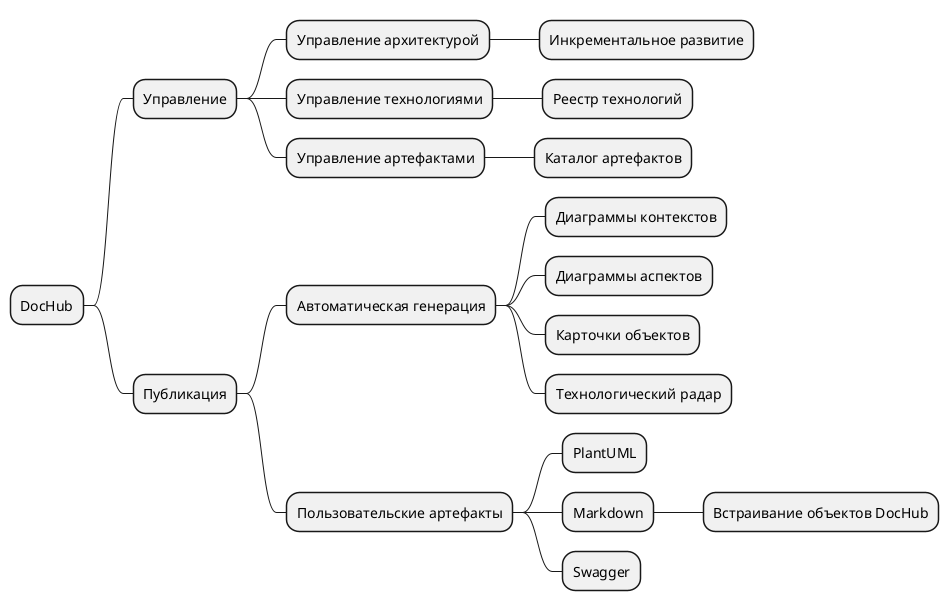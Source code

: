 @startmindmap
* DocHub
** Управление
*** Управление архитектурой
**** Инкрементальное развитие
*** Управление технологиями
**** Реестр технологий
*** Управление артефактами
**** Каталог артефактов
** Публикация
*** Автоматическая генерация
**** Диаграммы контекстов
**** Диаграммы аспектов
**** Карточки объектов
**** Технологический радар
*** Пользовательские артефакты
**** PlantUML
**** Markdown
***** Встраивание объектов DocHub
**** Swagger
@endmindmap
